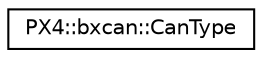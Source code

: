 digraph "Graphical Class Hierarchy"
{
 // INTERACTIVE_SVG=YES
  edge [fontname="Helvetica",fontsize="10",labelfontname="Helvetica",labelfontsize="10"];
  node [fontname="Helvetica",fontsize="10",shape=record];
  rankdir="LR";
  Node1 [label="PX4::bxcan::CanType",height=0.2,width=0.4,color="black", fillcolor="white", style="filled",URL="$structPX4_1_1bxcan_1_1CanType.html"];
}
